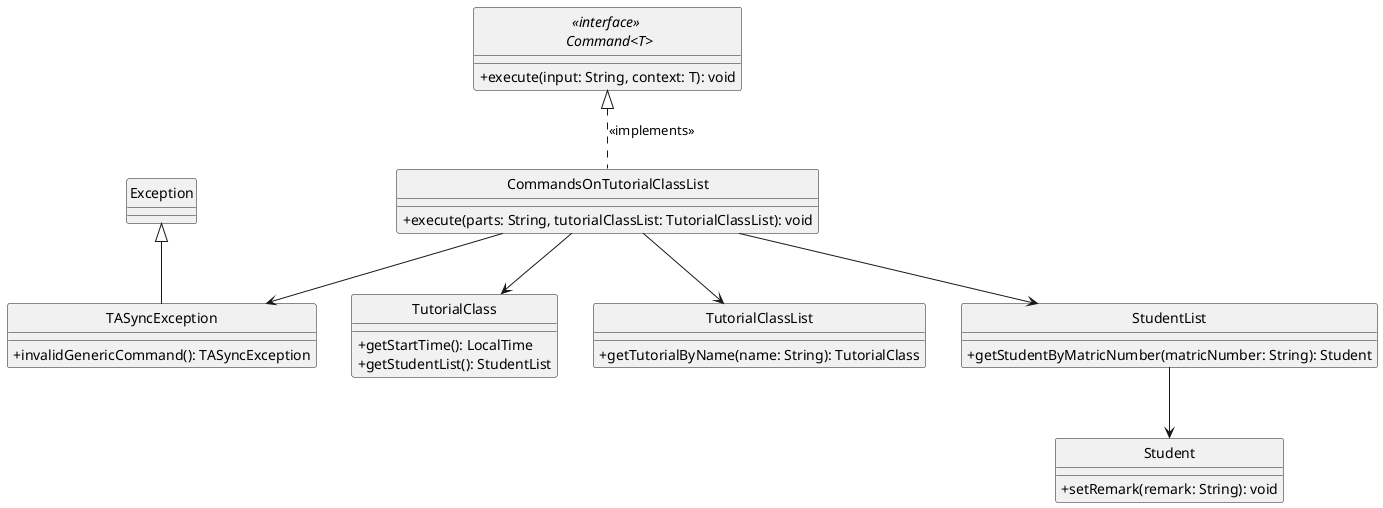 @startuml

hide circle
skinparam classAttributeIconSize 0

    class CommandsOnTutorialClassList {
        +execute(parts: String, tutorialClassList: TutorialClassList): void
    }

    interface "<<interface>> \n Command<T>" {
        +execute(input: String, context: T): void
    }


    class TutorialClass {
        +getStartTime(): LocalTime
        +getStudentList(): StudentList
    }

    class TutorialClassList {
        +getTutorialByName(name: String): TutorialClass
    }

    class Student {
        +setRemark(remark: String): void
    }

    class StudentList {
        +getStudentByMatricNumber(matricNumber: String): Student
    }


    class TASyncException extends Exception {
        +invalidGenericCommand(): TASyncException
    }

' Relationships
"<<interface>> \n Command<T>" <|.. CommandsOnTutorialClassList : <<implements>>
CommandsOnTutorialClassList --> TutorialClassList
CommandsOnTutorialClassList --> TutorialClass
CommandsOnTutorialClassList --> StudentList
StudentList --> Student
CommandsOnTutorialClassList --> TASyncException
@enduml